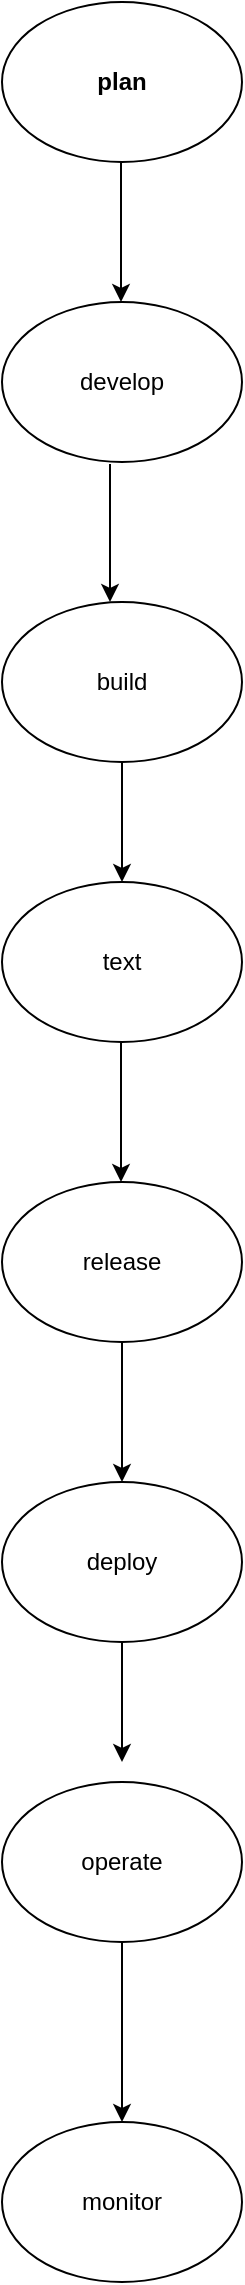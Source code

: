 <mxfile version="28.0.7">
  <diagram name="Page-1" id="s_8aU9QZ8uDrtTsqrVId">
    <mxGraphModel dx="1091" dy="629" grid="1" gridSize="10" guides="1" tooltips="1" connect="1" arrows="1" fold="1" page="1" pageScale="1" pageWidth="850" pageHeight="1100" math="0" shadow="0">
      <root>
        <mxCell id="0" />
        <mxCell id="1" parent="0" />
        <mxCell id="0jJCPD2rc3XAZhZYVuZC-26" value="develop" style="ellipse;whiteSpace=wrap;html=1;strokeColor=#000000;" parent="1" vertex="1">
          <mxGeometry x="250" y="170" width="120" height="80" as="geometry" />
        </mxCell>
        <mxCell id="0jJCPD2rc3XAZhZYVuZC-27" value="" style="endArrow=classic;html=1;rounded=0;exitX=0.45;exitY=1.013;exitDx=0;exitDy=0;exitPerimeter=0;" parent="1" source="0jJCPD2rc3XAZhZYVuZC-26" edge="1">
          <mxGeometry width="50" height="50" relative="1" as="geometry">
            <mxPoint x="280" y="360" as="sourcePoint" />
            <mxPoint x="304" y="320" as="targetPoint" />
          </mxGeometry>
        </mxCell>
        <mxCell id="0jJCPD2rc3XAZhZYVuZC-28" value="build" style="ellipse;whiteSpace=wrap;html=1;" parent="1" vertex="1">
          <mxGeometry x="250" y="320" width="120" height="80" as="geometry" />
        </mxCell>
        <mxCell id="0jJCPD2rc3XAZhZYVuZC-29" value="" style="endArrow=classic;html=1;rounded=0;exitX=0.5;exitY=1;exitDx=0;exitDy=0;" parent="1" source="0jJCPD2rc3XAZhZYVuZC-28" edge="1">
          <mxGeometry width="50" height="50" relative="1" as="geometry">
            <mxPoint x="230" y="410" as="sourcePoint" />
            <mxPoint x="310" y="460" as="targetPoint" />
          </mxGeometry>
        </mxCell>
        <mxCell id="0jJCPD2rc3XAZhZYVuZC-30" value="text" style="ellipse;whiteSpace=wrap;html=1;" parent="1" vertex="1">
          <mxGeometry x="250" y="460" width="120" height="80" as="geometry" />
        </mxCell>
        <mxCell id="0jJCPD2rc3XAZhZYVuZC-33" value="" style="endArrow=classic;html=1;rounded=0;" parent="1" edge="1">
          <mxGeometry width="50" height="50" relative="1" as="geometry">
            <mxPoint x="309.5" y="540" as="sourcePoint" />
            <mxPoint x="309.5" y="610" as="targetPoint" />
            <Array as="points" />
          </mxGeometry>
        </mxCell>
        <mxCell id="0jJCPD2rc3XAZhZYVuZC-34" value="release" style="ellipse;whiteSpace=wrap;html=1;" parent="1" vertex="1">
          <mxGeometry x="250" y="610" width="120" height="80" as="geometry" />
        </mxCell>
        <mxCell id="0jJCPD2rc3XAZhZYVuZC-36" value="deploy" style="ellipse;whiteSpace=wrap;html=1;" parent="1" vertex="1">
          <mxGeometry x="250" y="760" width="120" height="80" as="geometry" />
        </mxCell>
        <object label="plan" id="0jJCPD2rc3XAZhZYVuZC-38">
          <mxCell style="ellipse;whiteSpace=wrap;html=1;fontStyle=1;align=center;strokeColor=#000000;" parent="1" vertex="1">
            <mxGeometry x="250" y="20" width="120" height="80" as="geometry" />
          </mxCell>
        </object>
        <mxCell id="0jJCPD2rc3XAZhZYVuZC-39" value="" style="endArrow=classic;html=1;rounded=0;exitX=0.5;exitY=1;exitDx=0;exitDy=0;" parent="1" source="0jJCPD2rc3XAZhZYVuZC-36" edge="1">
          <mxGeometry width="50" height="50" relative="1" as="geometry">
            <mxPoint x="300" y="1070" as="sourcePoint" />
            <mxPoint x="310" y="900" as="targetPoint" />
          </mxGeometry>
        </mxCell>
        <mxCell id="0jJCPD2rc3XAZhZYVuZC-40" value="operate" style="ellipse;whiteSpace=wrap;html=1;" parent="1" vertex="1">
          <mxGeometry x="250" y="910" width="120" height="80" as="geometry" />
        </mxCell>
        <mxCell id="_ygnz2_x_w2sz-vVZc9h-2" value="" style="endArrow=classic;html=1;rounded=0;" edge="1" parent="1">
          <mxGeometry width="50" height="50" relative="1" as="geometry">
            <mxPoint x="309.5" y="100" as="sourcePoint" />
            <mxPoint x="309.5" y="170" as="targetPoint" />
          </mxGeometry>
        </mxCell>
        <mxCell id="_ygnz2_x_w2sz-vVZc9h-4" value="" style="endArrow=classic;html=1;rounded=0;exitX=0.5;exitY=1;exitDx=0;exitDy=0;" edge="1" parent="1" source="0jJCPD2rc3XAZhZYVuZC-34">
          <mxGeometry width="50" height="50" relative="1" as="geometry">
            <mxPoint x="290" y="670" as="sourcePoint" />
            <mxPoint x="310" y="760" as="targetPoint" />
          </mxGeometry>
        </mxCell>
        <mxCell id="_ygnz2_x_w2sz-vVZc9h-6" value="" style="endArrow=classic;html=1;rounded=0;exitX=0.5;exitY=1;exitDx=0;exitDy=0;" edge="1" parent="1" source="0jJCPD2rc3XAZhZYVuZC-40" target="_ygnz2_x_w2sz-vVZc9h-7">
          <mxGeometry width="50" height="50" relative="1" as="geometry">
            <mxPoint x="280" y="1230" as="sourcePoint" />
            <mxPoint x="310" y="1090" as="targetPoint" />
          </mxGeometry>
        </mxCell>
        <mxCell id="_ygnz2_x_w2sz-vVZc9h-7" value="monitor" style="ellipse;whiteSpace=wrap;html=1;" vertex="1" parent="1">
          <mxGeometry x="250" y="1080" width="120" height="80" as="geometry" />
        </mxCell>
      </root>
    </mxGraphModel>
  </diagram>
</mxfile>
